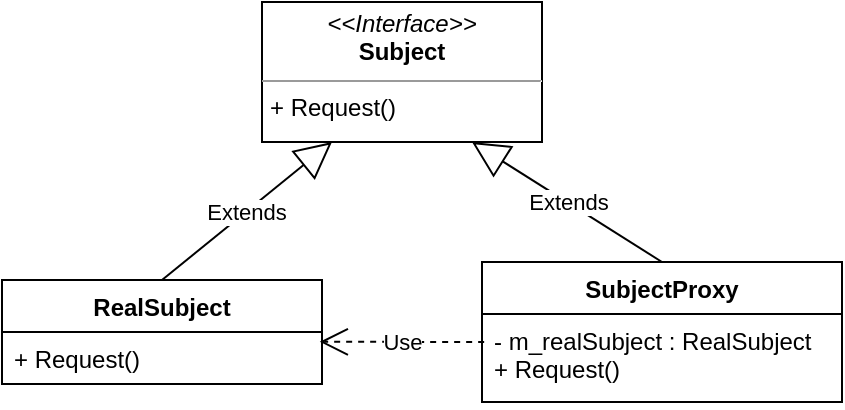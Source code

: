 <mxfile version="13.6.2" type="device"><diagram id="y4B4g_32vDny89-01o8R" name="第 1 页"><mxGraphModel dx="1086" dy="807" grid="1" gridSize="10" guides="1" tooltips="1" connect="1" arrows="1" fold="1" page="1" pageScale="1" pageWidth="827" pageHeight="1169" math="0" shadow="0"><root><mxCell id="0"/><mxCell id="1" parent="0"/><mxCell id="hrAdJ9TiZE-XvIeGEz8j-5" value="&lt;p style=&quot;margin: 0px ; margin-top: 4px ; text-align: center&quot;&gt;&lt;i&gt;&amp;lt;&amp;lt;Interface&amp;gt;&amp;gt;&lt;/i&gt;&lt;br&gt;&lt;b&gt;Subject&lt;/b&gt;&lt;/p&gt;&lt;hr size=&quot;1&quot;&gt;&lt;p style=&quot;margin: 0px ; margin-left: 4px&quot;&gt;+ Request()&lt;br&gt;&lt;br&gt;&lt;/p&gt;" style="verticalAlign=top;align=left;overflow=fill;fontSize=12;fontFamily=Helvetica;html=1;" vertex="1" parent="1"><mxGeometry x="340" y="200" width="140" height="70" as="geometry"/></mxCell><mxCell id="hrAdJ9TiZE-XvIeGEz8j-6" value="SubjectProxy" style="swimlane;fontStyle=1;childLayout=stackLayout;horizontal=1;startSize=26;fillColor=none;horizontalStack=0;resizeParent=1;resizeParentMax=0;resizeLast=0;collapsible=1;marginBottom=0;" vertex="1" parent="1"><mxGeometry x="450" y="330" width="180" height="70" as="geometry"/></mxCell><mxCell id="hrAdJ9TiZE-XvIeGEz8j-7" value="- m_realSubject : RealSubject &#10;+ Request()" style="text;strokeColor=none;fillColor=none;align=left;verticalAlign=top;spacingLeft=4;spacingRight=4;overflow=hidden;rotatable=0;points=[[0,0.5],[1,0.5]];portConstraint=eastwest;" vertex="1" parent="hrAdJ9TiZE-XvIeGEz8j-6"><mxGeometry y="26" width="180" height="44" as="geometry"/></mxCell><mxCell id="hrAdJ9TiZE-XvIeGEz8j-1" value="RealSubject" style="swimlane;fontStyle=1;childLayout=stackLayout;horizontal=1;startSize=26;fillColor=none;horizontalStack=0;resizeParent=1;resizeParentMax=0;resizeLast=0;collapsible=1;marginBottom=0;" vertex="1" parent="1"><mxGeometry x="210" y="339" width="160" height="52" as="geometry"/></mxCell><mxCell id="hrAdJ9TiZE-XvIeGEz8j-4" value="+ Request()" style="text;strokeColor=none;fillColor=none;align=left;verticalAlign=top;spacingLeft=4;spacingRight=4;overflow=hidden;rotatable=0;points=[[0,0.5],[1,0.5]];portConstraint=eastwest;" vertex="1" parent="hrAdJ9TiZE-XvIeGEz8j-1"><mxGeometry y="26" width="160" height="26" as="geometry"/></mxCell><mxCell id="hrAdJ9TiZE-XvIeGEz8j-8" value="Extends" style="endArrow=block;endSize=16;endFill=0;html=1;entryX=0.25;entryY=1;entryDx=0;entryDy=0;exitX=0.5;exitY=0;exitDx=0;exitDy=0;" edge="1" parent="1" source="hrAdJ9TiZE-XvIeGEz8j-1" target="hrAdJ9TiZE-XvIeGEz8j-5"><mxGeometry width="160" relative="1" as="geometry"><mxPoint x="170" y="520" as="sourcePoint"/><mxPoint x="330" y="520" as="targetPoint"/></mxGeometry></mxCell><mxCell id="hrAdJ9TiZE-XvIeGEz8j-9" value="Extends" style="endArrow=block;endSize=16;endFill=0;html=1;entryX=0.75;entryY=1;entryDx=0;entryDy=0;exitX=0.5;exitY=0;exitDx=0;exitDy=0;" edge="1" parent="1" source="hrAdJ9TiZE-XvIeGEz8j-6" target="hrAdJ9TiZE-XvIeGEz8j-5"><mxGeometry width="160" relative="1" as="geometry"><mxPoint x="390" y="530" as="sourcePoint"/><mxPoint x="550" y="530" as="targetPoint"/></mxGeometry></mxCell><mxCell id="hrAdJ9TiZE-XvIeGEz8j-10" value="Use" style="endArrow=open;endSize=12;dashed=1;html=1;entryX=0.993;entryY=0.188;entryDx=0;entryDy=0;exitX=0.006;exitY=0.318;exitDx=0;exitDy=0;exitPerimeter=0;entryPerimeter=0;" edge="1" parent="1" source="hrAdJ9TiZE-XvIeGEz8j-7" target="hrAdJ9TiZE-XvIeGEz8j-4"><mxGeometry width="160" relative="1" as="geometry"><mxPoint x="400" y="520" as="sourcePoint"/><mxPoint x="560" y="520" as="targetPoint"/></mxGeometry></mxCell></root></mxGraphModel></diagram></mxfile>